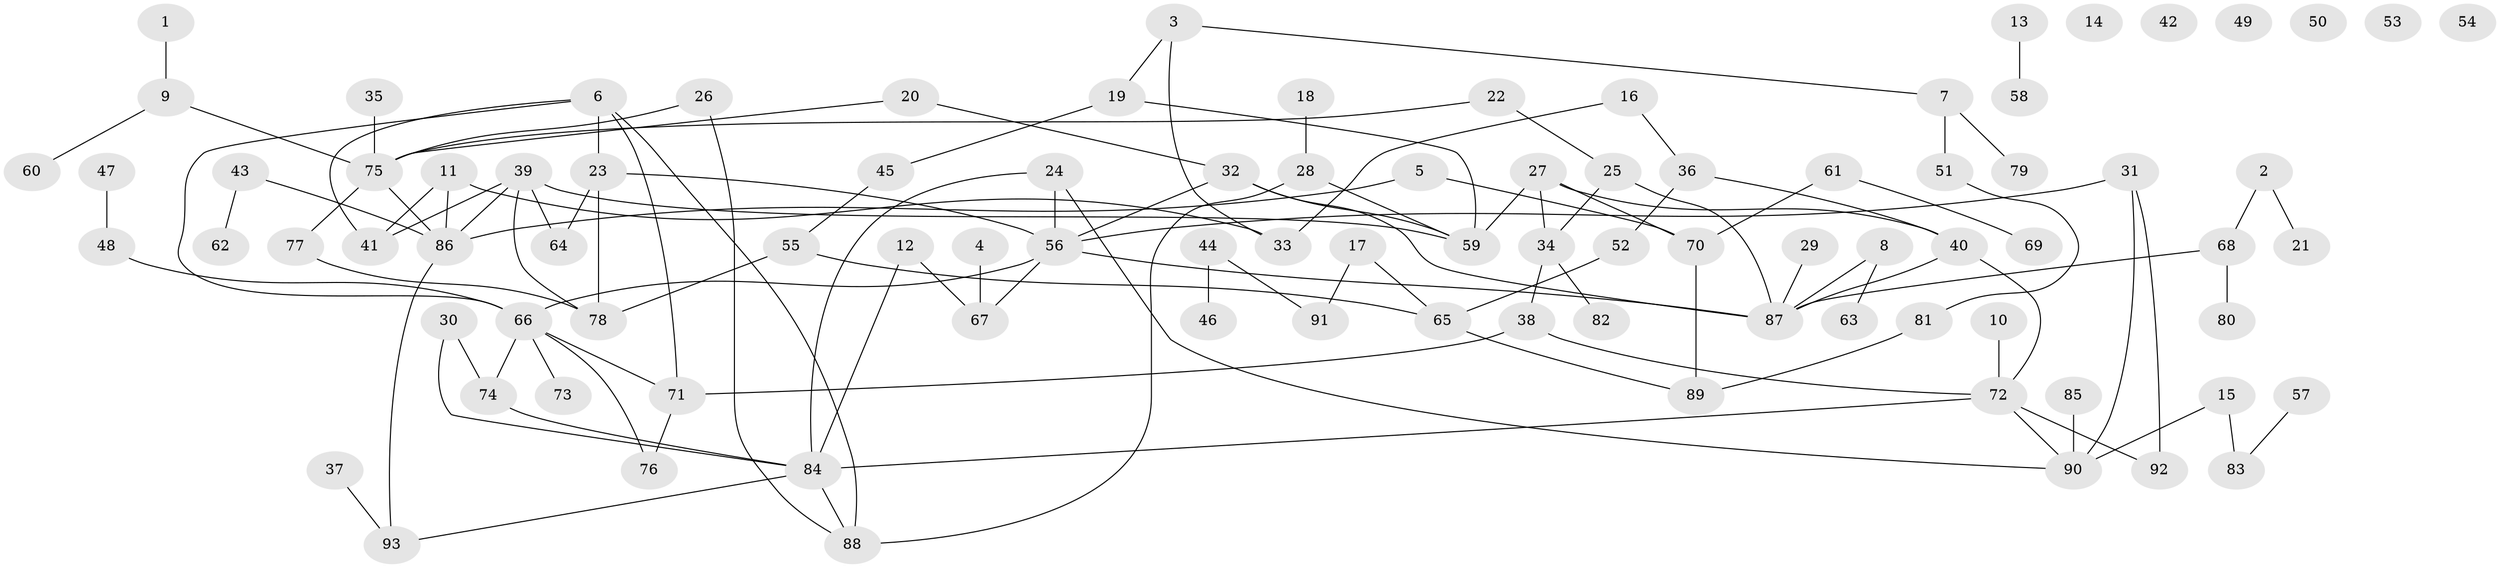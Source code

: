 // Generated by graph-tools (version 1.1) at 2025/00/03/09/25 03:00:54]
// undirected, 93 vertices, 118 edges
graph export_dot {
graph [start="1"]
  node [color=gray90,style=filled];
  1;
  2;
  3;
  4;
  5;
  6;
  7;
  8;
  9;
  10;
  11;
  12;
  13;
  14;
  15;
  16;
  17;
  18;
  19;
  20;
  21;
  22;
  23;
  24;
  25;
  26;
  27;
  28;
  29;
  30;
  31;
  32;
  33;
  34;
  35;
  36;
  37;
  38;
  39;
  40;
  41;
  42;
  43;
  44;
  45;
  46;
  47;
  48;
  49;
  50;
  51;
  52;
  53;
  54;
  55;
  56;
  57;
  58;
  59;
  60;
  61;
  62;
  63;
  64;
  65;
  66;
  67;
  68;
  69;
  70;
  71;
  72;
  73;
  74;
  75;
  76;
  77;
  78;
  79;
  80;
  81;
  82;
  83;
  84;
  85;
  86;
  87;
  88;
  89;
  90;
  91;
  92;
  93;
  1 -- 9;
  2 -- 21;
  2 -- 68;
  3 -- 7;
  3 -- 19;
  3 -- 33;
  4 -- 67;
  5 -- 70;
  5 -- 86;
  6 -- 23;
  6 -- 41;
  6 -- 66;
  6 -- 71;
  6 -- 88;
  7 -- 51;
  7 -- 79;
  8 -- 63;
  8 -- 87;
  9 -- 60;
  9 -- 75;
  10 -- 72;
  11 -- 33;
  11 -- 41;
  11 -- 86;
  12 -- 67;
  12 -- 84;
  13 -- 58;
  15 -- 83;
  15 -- 90;
  16 -- 33;
  16 -- 36;
  17 -- 65;
  17 -- 91;
  18 -- 28;
  19 -- 45;
  19 -- 59;
  20 -- 32;
  20 -- 75;
  22 -- 25;
  22 -- 75;
  23 -- 56;
  23 -- 64;
  23 -- 78;
  24 -- 56;
  24 -- 84;
  24 -- 90;
  25 -- 34;
  25 -- 87;
  26 -- 75;
  26 -- 88;
  27 -- 34;
  27 -- 40;
  27 -- 59;
  27 -- 70;
  28 -- 59;
  28 -- 88;
  29 -- 87;
  30 -- 74;
  30 -- 84;
  31 -- 56;
  31 -- 90;
  31 -- 92;
  32 -- 56;
  32 -- 59;
  32 -- 87;
  34 -- 38;
  34 -- 82;
  35 -- 75;
  36 -- 40;
  36 -- 52;
  37 -- 93;
  38 -- 71;
  38 -- 72;
  39 -- 41;
  39 -- 59;
  39 -- 64;
  39 -- 78;
  39 -- 86;
  40 -- 72;
  40 -- 87;
  43 -- 62;
  43 -- 86;
  44 -- 46;
  44 -- 91;
  45 -- 55;
  47 -- 48;
  48 -- 66;
  51 -- 81;
  52 -- 65;
  55 -- 65;
  55 -- 78;
  56 -- 66;
  56 -- 67;
  56 -- 87;
  57 -- 83;
  61 -- 69;
  61 -- 70;
  65 -- 89;
  66 -- 71;
  66 -- 73;
  66 -- 74;
  66 -- 76;
  68 -- 80;
  68 -- 87;
  70 -- 89;
  71 -- 76;
  72 -- 84;
  72 -- 90;
  72 -- 92;
  74 -- 84;
  75 -- 77;
  75 -- 86;
  77 -- 78;
  81 -- 89;
  84 -- 88;
  84 -- 93;
  85 -- 90;
  86 -- 93;
}
